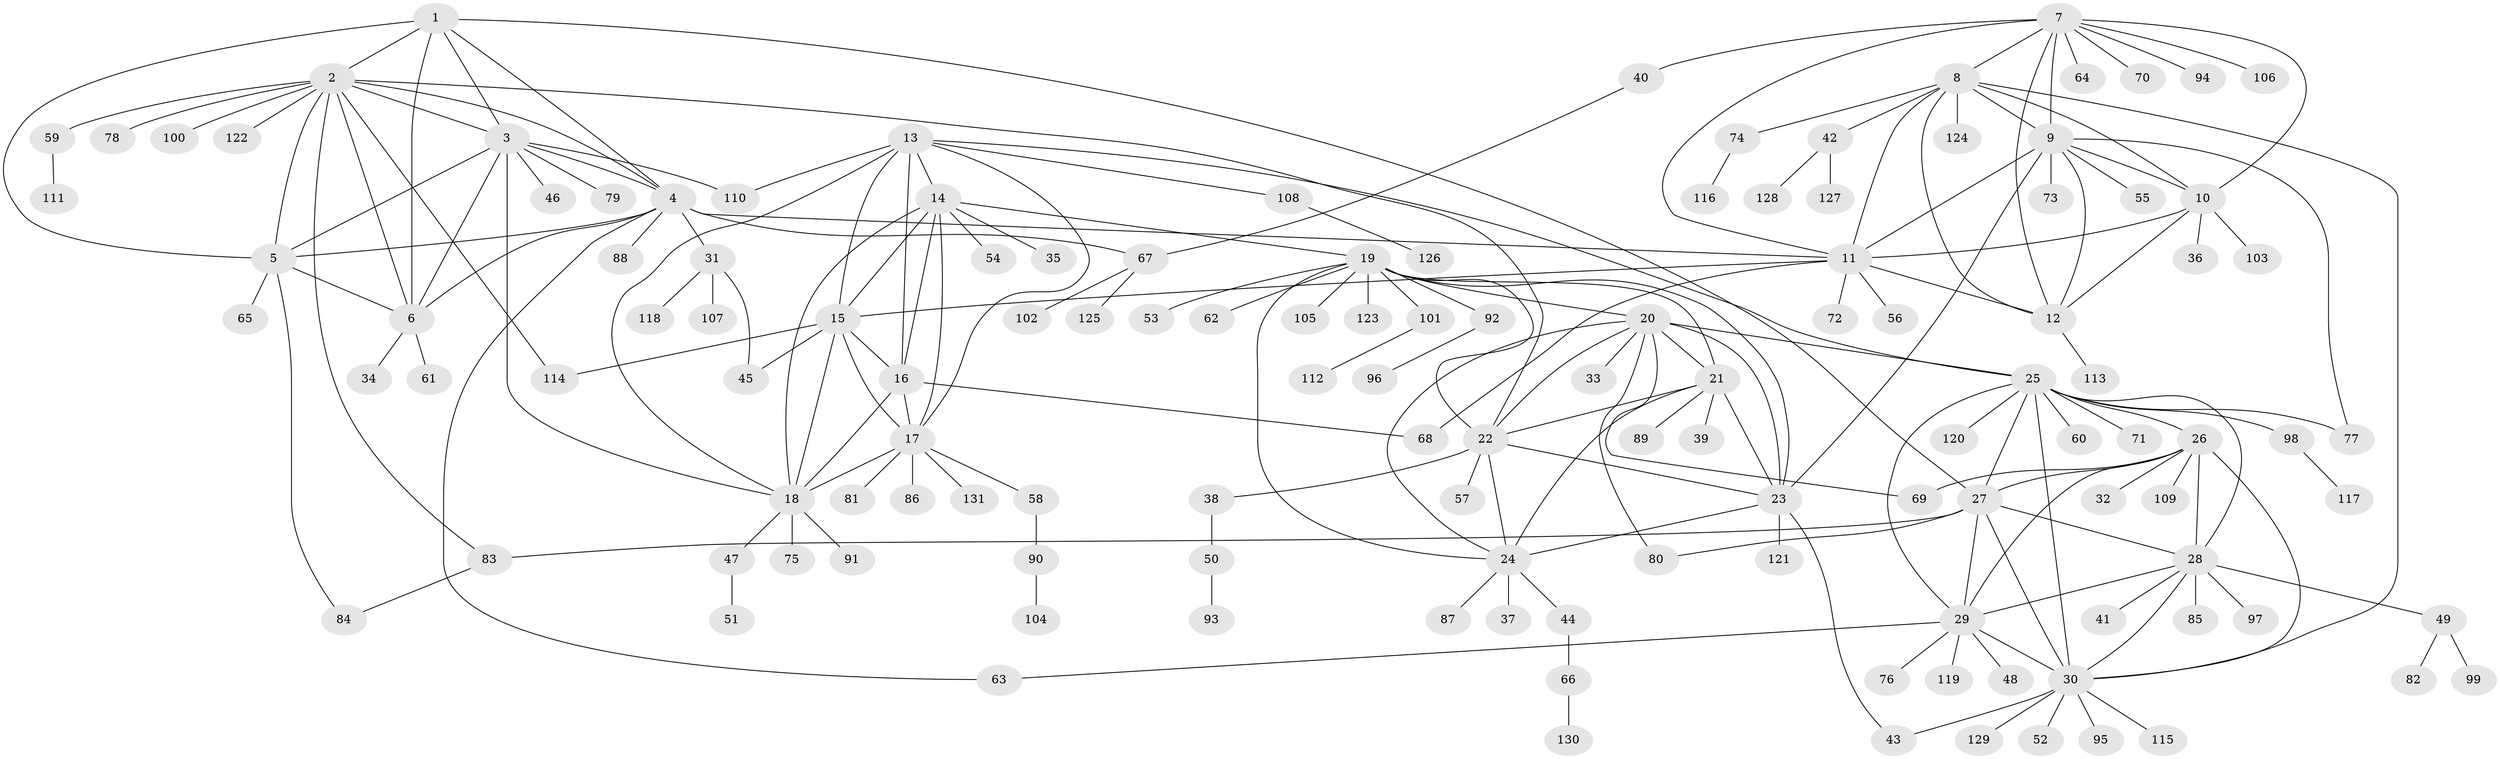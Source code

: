 // Generated by graph-tools (version 1.1) at 2025/11/02/27/25 16:11:34]
// undirected, 131 vertices, 198 edges
graph export_dot {
graph [start="1"]
  node [color=gray90,style=filled];
  1;
  2;
  3;
  4;
  5;
  6;
  7;
  8;
  9;
  10;
  11;
  12;
  13;
  14;
  15;
  16;
  17;
  18;
  19;
  20;
  21;
  22;
  23;
  24;
  25;
  26;
  27;
  28;
  29;
  30;
  31;
  32;
  33;
  34;
  35;
  36;
  37;
  38;
  39;
  40;
  41;
  42;
  43;
  44;
  45;
  46;
  47;
  48;
  49;
  50;
  51;
  52;
  53;
  54;
  55;
  56;
  57;
  58;
  59;
  60;
  61;
  62;
  63;
  64;
  65;
  66;
  67;
  68;
  69;
  70;
  71;
  72;
  73;
  74;
  75;
  76;
  77;
  78;
  79;
  80;
  81;
  82;
  83;
  84;
  85;
  86;
  87;
  88;
  89;
  90;
  91;
  92;
  93;
  94;
  95;
  96;
  97;
  98;
  99;
  100;
  101;
  102;
  103;
  104;
  105;
  106;
  107;
  108;
  109;
  110;
  111;
  112;
  113;
  114;
  115;
  116;
  117;
  118;
  119;
  120;
  121;
  122;
  123;
  124;
  125;
  126;
  127;
  128;
  129;
  130;
  131;
  1 -- 2;
  1 -- 3;
  1 -- 4;
  1 -- 5;
  1 -- 6;
  1 -- 27;
  2 -- 3;
  2 -- 4;
  2 -- 5;
  2 -- 6;
  2 -- 22;
  2 -- 59;
  2 -- 78;
  2 -- 83;
  2 -- 100;
  2 -- 114;
  2 -- 122;
  3 -- 4;
  3 -- 5;
  3 -- 6;
  3 -- 18;
  3 -- 46;
  3 -- 79;
  3 -- 110;
  4 -- 5;
  4 -- 6;
  4 -- 11;
  4 -- 31;
  4 -- 63;
  4 -- 67;
  4 -- 88;
  5 -- 6;
  5 -- 65;
  5 -- 84;
  6 -- 34;
  6 -- 61;
  7 -- 8;
  7 -- 9;
  7 -- 10;
  7 -- 11;
  7 -- 12;
  7 -- 40;
  7 -- 64;
  7 -- 70;
  7 -- 94;
  7 -- 106;
  8 -- 9;
  8 -- 10;
  8 -- 11;
  8 -- 12;
  8 -- 30;
  8 -- 42;
  8 -- 74;
  8 -- 124;
  9 -- 10;
  9 -- 11;
  9 -- 12;
  9 -- 23;
  9 -- 55;
  9 -- 73;
  9 -- 77;
  10 -- 11;
  10 -- 12;
  10 -- 36;
  10 -- 103;
  11 -- 12;
  11 -- 15;
  11 -- 56;
  11 -- 68;
  11 -- 72;
  12 -- 113;
  13 -- 14;
  13 -- 15;
  13 -- 16;
  13 -- 17;
  13 -- 18;
  13 -- 25;
  13 -- 108;
  13 -- 110;
  14 -- 15;
  14 -- 16;
  14 -- 17;
  14 -- 18;
  14 -- 19;
  14 -- 35;
  14 -- 54;
  15 -- 16;
  15 -- 17;
  15 -- 18;
  15 -- 45;
  15 -- 114;
  16 -- 17;
  16 -- 18;
  16 -- 68;
  17 -- 18;
  17 -- 58;
  17 -- 81;
  17 -- 86;
  17 -- 131;
  18 -- 47;
  18 -- 75;
  18 -- 91;
  19 -- 20;
  19 -- 21;
  19 -- 22;
  19 -- 23;
  19 -- 24;
  19 -- 53;
  19 -- 62;
  19 -- 92;
  19 -- 101;
  19 -- 105;
  19 -- 123;
  20 -- 21;
  20 -- 22;
  20 -- 23;
  20 -- 24;
  20 -- 25;
  20 -- 33;
  20 -- 69;
  20 -- 80;
  21 -- 22;
  21 -- 23;
  21 -- 24;
  21 -- 39;
  21 -- 89;
  22 -- 23;
  22 -- 24;
  22 -- 38;
  22 -- 57;
  23 -- 24;
  23 -- 43;
  23 -- 121;
  24 -- 37;
  24 -- 44;
  24 -- 87;
  25 -- 26;
  25 -- 27;
  25 -- 28;
  25 -- 29;
  25 -- 30;
  25 -- 60;
  25 -- 71;
  25 -- 77;
  25 -- 98;
  25 -- 120;
  26 -- 27;
  26 -- 28;
  26 -- 29;
  26 -- 30;
  26 -- 32;
  26 -- 69;
  26 -- 109;
  27 -- 28;
  27 -- 29;
  27 -- 30;
  27 -- 80;
  27 -- 83;
  28 -- 29;
  28 -- 30;
  28 -- 41;
  28 -- 49;
  28 -- 85;
  28 -- 97;
  29 -- 30;
  29 -- 48;
  29 -- 63;
  29 -- 76;
  29 -- 119;
  30 -- 43;
  30 -- 52;
  30 -- 95;
  30 -- 115;
  30 -- 129;
  31 -- 45;
  31 -- 107;
  31 -- 118;
  38 -- 50;
  40 -- 67;
  42 -- 127;
  42 -- 128;
  44 -- 66;
  47 -- 51;
  49 -- 82;
  49 -- 99;
  50 -- 93;
  58 -- 90;
  59 -- 111;
  66 -- 130;
  67 -- 102;
  67 -- 125;
  74 -- 116;
  83 -- 84;
  90 -- 104;
  92 -- 96;
  98 -- 117;
  101 -- 112;
  108 -- 126;
}
